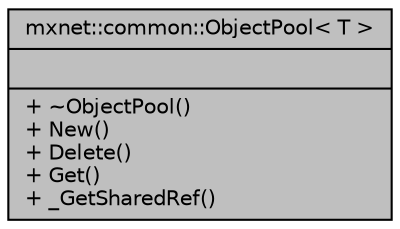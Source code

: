 digraph "mxnet::common::ObjectPool&lt; T &gt;"
{
  edge [fontname="Helvetica",fontsize="10",labelfontname="Helvetica",labelfontsize="10"];
  node [fontname="Helvetica",fontsize="10",shape=record];
  Node1 [label="{mxnet::common::ObjectPool\< T \>\n||+ ~ObjectPool()\l+ New()\l+ Delete()\l+ Get()\l+ _GetSharedRef()\l}",height=0.2,width=0.4,color="black", fillcolor="grey75", style="filled" fontcolor="black"];
}
